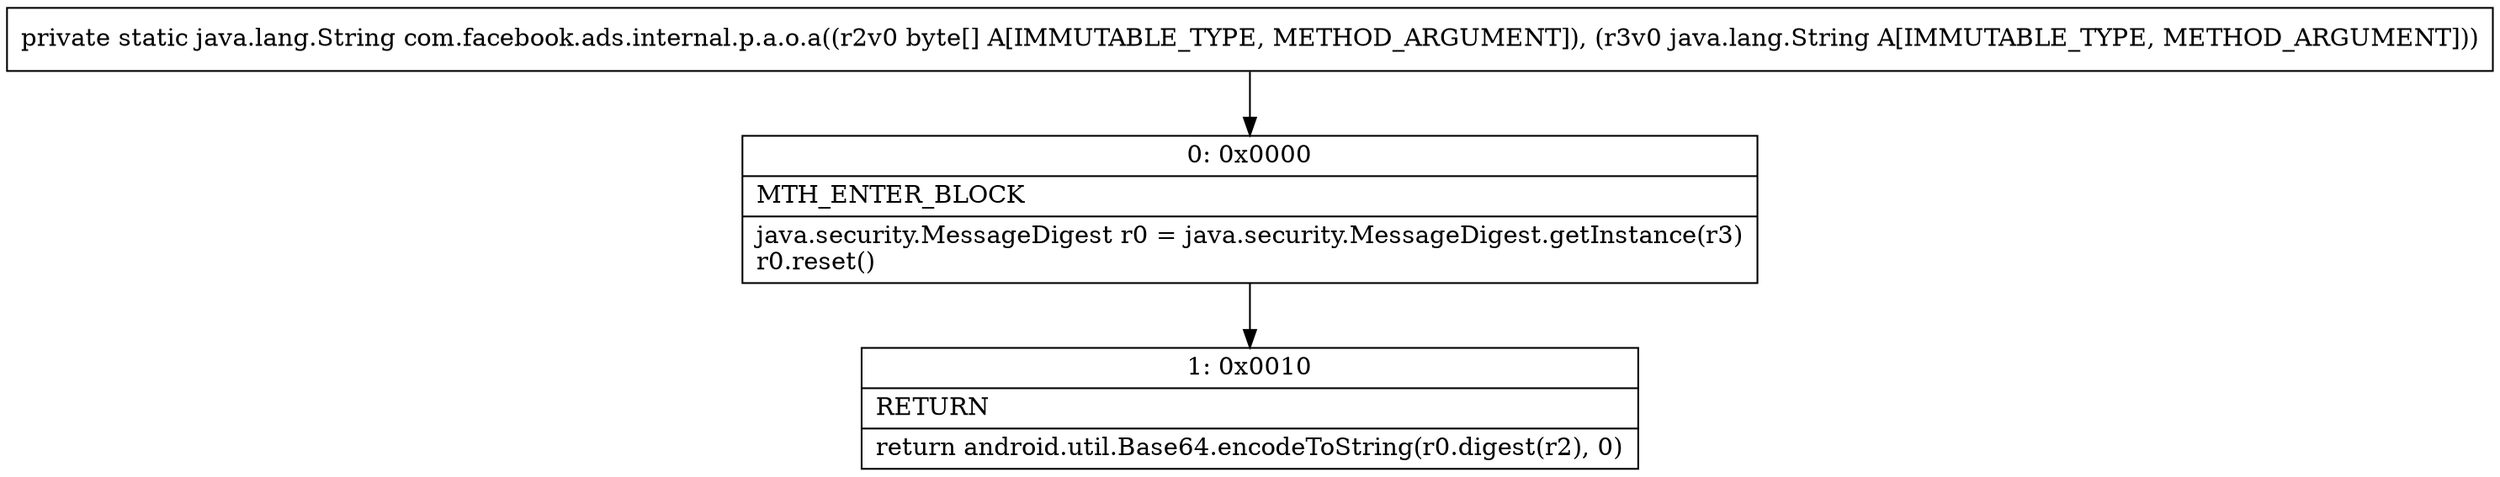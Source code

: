 digraph "CFG forcom.facebook.ads.internal.p.a.o.a([BLjava\/lang\/String;)Ljava\/lang\/String;" {
Node_0 [shape=record,label="{0\:\ 0x0000|MTH_ENTER_BLOCK\l|java.security.MessageDigest r0 = java.security.MessageDigest.getInstance(r3)\lr0.reset()\l}"];
Node_1 [shape=record,label="{1\:\ 0x0010|RETURN\l|return android.util.Base64.encodeToString(r0.digest(r2), 0)\l}"];
MethodNode[shape=record,label="{private static java.lang.String com.facebook.ads.internal.p.a.o.a((r2v0 byte[] A[IMMUTABLE_TYPE, METHOD_ARGUMENT]), (r3v0 java.lang.String A[IMMUTABLE_TYPE, METHOD_ARGUMENT])) }"];
MethodNode -> Node_0;
Node_0 -> Node_1;
}

